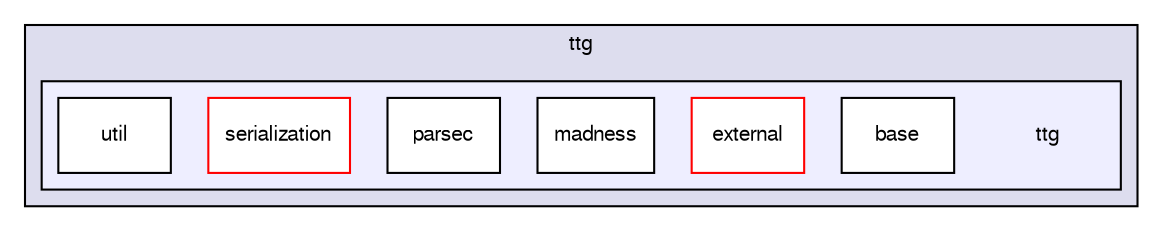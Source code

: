 digraph "ttg/ttg" {
  compound=true
  node [ fontsize="10", fontname="FreeSans"];
  edge [ labelfontsize="10", labelfontname="FreeSans"];
  subgraph clusterdir_a825e1ba92545c3b5c2d3ccdfd8c48c1 {
    graph [ bgcolor="#ddddee", pencolor="black", label="ttg" fontname="FreeSans", fontsize="10", URL="dir_a825e1ba92545c3b5c2d3ccdfd8c48c1.html"]
  subgraph clusterdir_eadfcb2e6dc630a96ad146c380f23e4d {
    graph [ bgcolor="#eeeeff", pencolor="black", label="" URL="dir_eadfcb2e6dc630a96ad146c380f23e4d.html"];
    dir_eadfcb2e6dc630a96ad146c380f23e4d [shape=plaintext label="ttg"];
  dir_e67ae4b516638ba86976c7f6d8216122 [shape=box label="base" fillcolor="white" style="filled" URL="dir_e67ae4b516638ba86976c7f6d8216122.html"];
  dir_d6fd4865185b9faac2b34d4b3d207028 [shape=box label="external" fillcolor="white" style="filled" color="red" URL="dir_d6fd4865185b9faac2b34d4b3d207028.html"];
  dir_e1343a3dc90010149b86ffe6d9c5dcc4 [shape=box label="madness" fillcolor="white" style="filled" URL="dir_e1343a3dc90010149b86ffe6d9c5dcc4.html"];
  dir_9821395bc66cf1f03c298ff9baab0fee [shape=box label="parsec" fillcolor="white" style="filled" URL="dir_9821395bc66cf1f03c298ff9baab0fee.html"];
  dir_13fd119dab1db984ce4477363886eeb4 [shape=box label="serialization" fillcolor="white" style="filled" color="red" URL="dir_13fd119dab1db984ce4477363886eeb4.html"];
  dir_fb38b30f47951bfe30ef4589dd313e50 [shape=box label="util" fillcolor="white" style="filled" URL="dir_fb38b30f47951bfe30ef4589dd313e50.html"];
  }
  }
}

